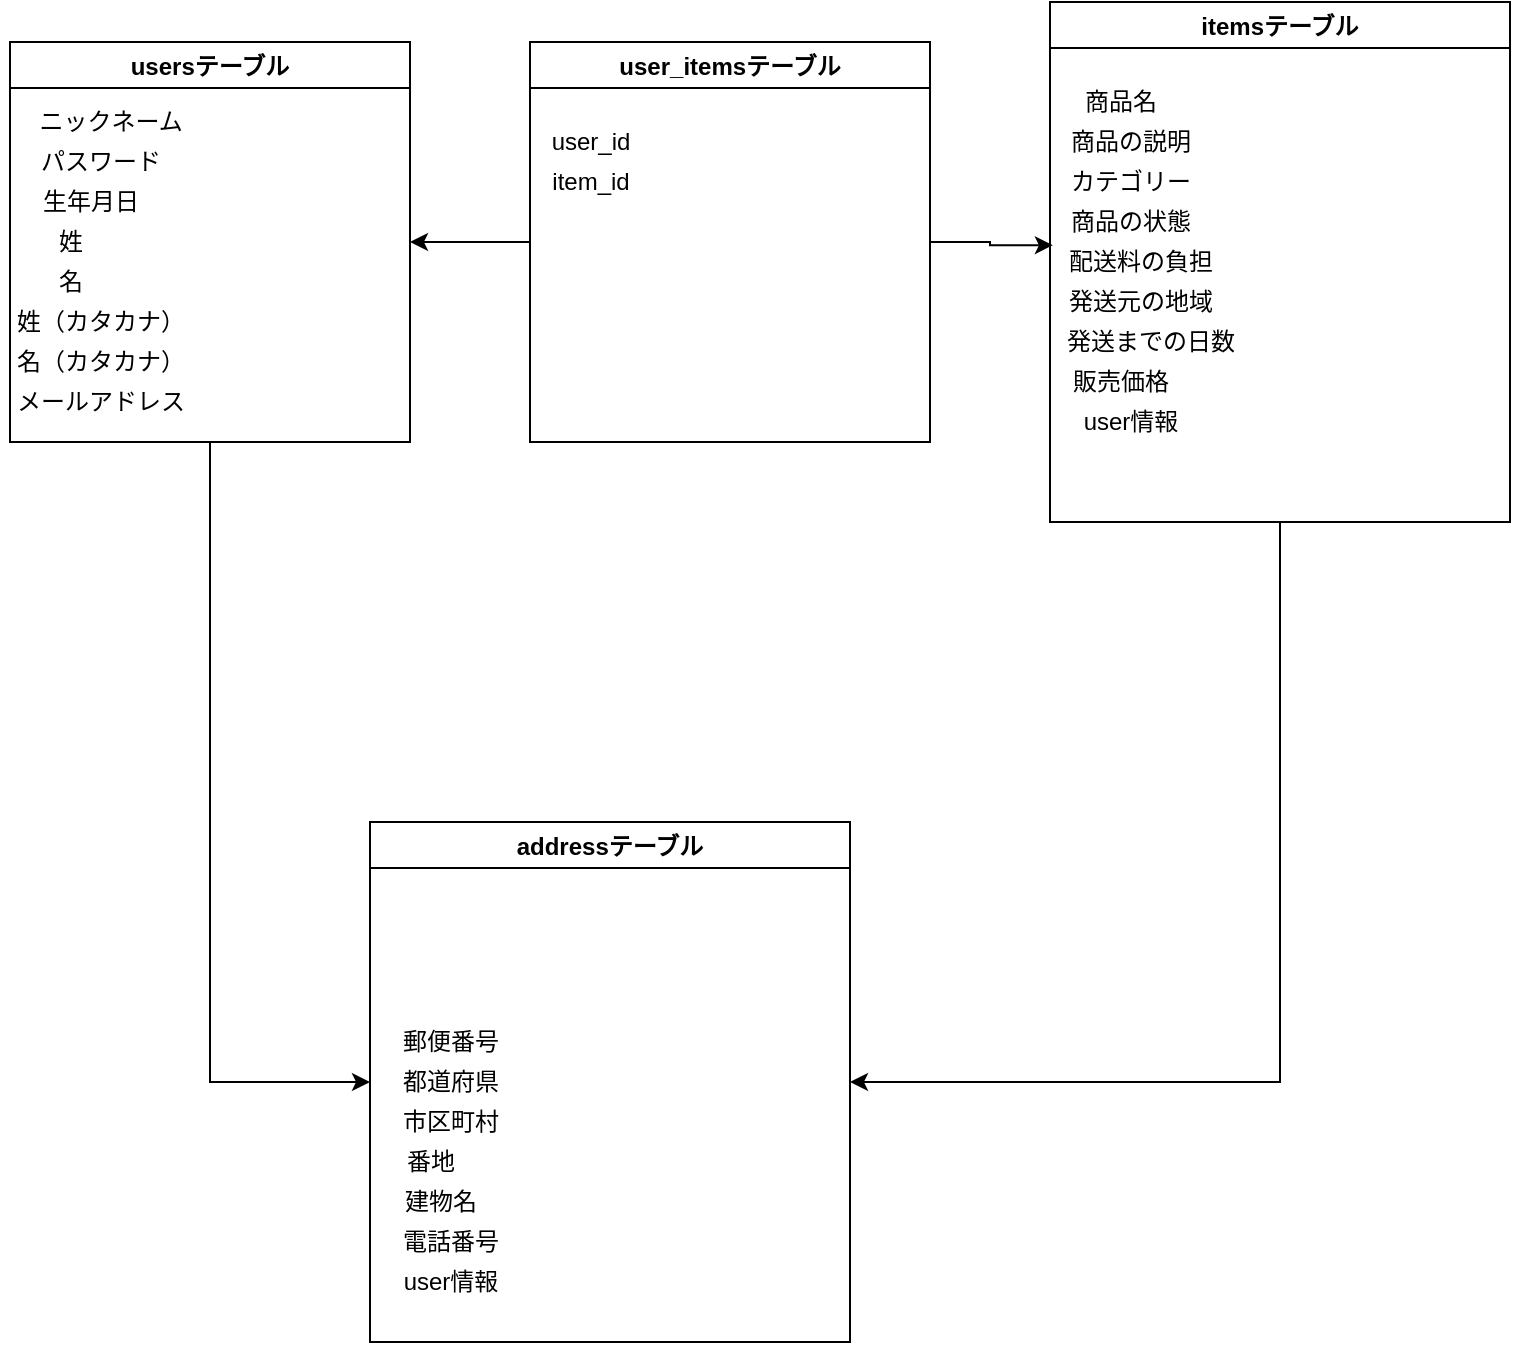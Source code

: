<mxfile version="13.10.0" type="embed">
    <diagram id="duKqR2IIZactQ63X0hb9" name="Page-1">
        <mxGraphModel dx="1016" dy="859" grid="1" gridSize="10" guides="1" tooltips="1" connect="1" arrows="1" fold="1" page="1" pageScale="1" pageWidth="827" pageHeight="1169" math="0" shadow="0">
            <root>
                <mxCell id="0"/>
                <mxCell id="1" parent="0"/>
                <mxCell id="32" style="edgeStyle=orthogonalEdgeStyle;rounded=0;orthogonalLoop=1;jettySize=auto;html=1;exitX=1;exitY=0.5;exitDx=0;exitDy=0;" edge="1" parent="1" source="2">
                    <mxGeometry relative="1" as="geometry">
                        <mxPoint x="240" y="180" as="targetPoint"/>
                    </mxGeometry>
                </mxCell>
                <mxCell id="34" style="edgeStyle=orthogonalEdgeStyle;rounded=0;orthogonalLoop=1;jettySize=auto;html=1;exitX=0.5;exitY=1;exitDx=0;exitDy=0;entryX=0;entryY=0.5;entryDx=0;entryDy=0;" edge="1" parent="1" source="2" target="4">
                    <mxGeometry relative="1" as="geometry"/>
                </mxCell>
                <mxCell id="2" value="usersテーブル" style="swimlane;" vertex="1" parent="1">
                    <mxGeometry x="40" y="80" width="200" height="200" as="geometry"/>
                </mxCell>
                <mxCell id="6" value="パスワード" style="text;html=1;align=center;verticalAlign=middle;resizable=0;points=[];autosize=1;" vertex="1" parent="2">
                    <mxGeometry x="10" y="50" width="70" height="20" as="geometry"/>
                </mxCell>
                <mxCell id="5" value="ニックネーム" style="text;html=1;align=center;verticalAlign=middle;resizable=0;points=[];autosize=1;" vertex="1" parent="2">
                    <mxGeometry x="5" y="30" width="90" height="20" as="geometry"/>
                </mxCell>
                <mxCell id="7" value="生年月日" style="text;html=1;align=center;verticalAlign=middle;resizable=0;points=[];autosize=1;" vertex="1" parent="2">
                    <mxGeometry x="10" y="70" width="60" height="20" as="geometry"/>
                </mxCell>
                <mxCell id="8" value="姓" style="text;html=1;align=center;verticalAlign=middle;resizable=0;points=[];autosize=1;" vertex="1" parent="2">
                    <mxGeometry x="15" y="90" width="30" height="20" as="geometry"/>
                </mxCell>
                <mxCell id="9" value="名" style="text;html=1;align=center;verticalAlign=middle;resizable=0;points=[];autosize=1;" vertex="1" parent="2">
                    <mxGeometry x="15" y="110" width="30" height="20" as="geometry"/>
                </mxCell>
                <mxCell id="40" value="姓（カタカナ）" style="text;html=1;align=center;verticalAlign=middle;resizable=0;points=[];autosize=1;" vertex="1" parent="2">
                    <mxGeometry x="-5" y="130" width="100" height="20" as="geometry"/>
                </mxCell>
                <mxCell id="41" value="名（カタカナ）" style="text;html=1;align=center;verticalAlign=middle;resizable=0;points=[];autosize=1;" vertex="1" parent="2">
                    <mxGeometry x="-5" y="150" width="100" height="20" as="geometry"/>
                </mxCell>
                <mxCell id="44" value="メールアドレス" style="text;html=1;align=center;verticalAlign=middle;resizable=0;points=[];autosize=1;" vertex="1" parent="2">
                    <mxGeometry x="-5" y="170" width="100" height="20" as="geometry"/>
                </mxCell>
                <mxCell id="33" style="edgeStyle=orthogonalEdgeStyle;rounded=0;orthogonalLoop=1;jettySize=auto;html=1;exitX=0.5;exitY=1;exitDx=0;exitDy=0;entryX=1;entryY=0.5;entryDx=0;entryDy=0;" edge="1" parent="1" source="3" target="4">
                    <mxGeometry relative="1" as="geometry"/>
                </mxCell>
                <mxCell id="3" value="itemsテーブル" style="swimlane;" vertex="1" parent="1">
                    <mxGeometry x="560" y="60" width="230" height="260" as="geometry"/>
                </mxCell>
                <mxCell id="14" value="カテゴリー" style="text;html=1;align=center;verticalAlign=middle;resizable=0;points=[];autosize=1;" vertex="1" parent="3">
                    <mxGeometry y="80" width="80" height="20" as="geometry"/>
                </mxCell>
                <mxCell id="15" value="商品の状態" style="text;html=1;align=center;verticalAlign=middle;resizable=0;points=[];autosize=1;" vertex="1" parent="3">
                    <mxGeometry y="100" width="80" height="20" as="geometry"/>
                </mxCell>
                <mxCell id="16" value="配送料の負担" style="text;html=1;align=center;verticalAlign=middle;resizable=0;points=[];autosize=1;" vertex="1" parent="3">
                    <mxGeometry y="120" width="90" height="20" as="geometry"/>
                </mxCell>
                <mxCell id="11" value="商品名" style="text;html=1;align=center;verticalAlign=middle;resizable=0;points=[];autosize=1;" vertex="1" parent="3">
                    <mxGeometry x="10" y="40" width="50" height="20" as="geometry"/>
                </mxCell>
                <mxCell id="12" value="商品の説明" style="text;html=1;align=center;verticalAlign=middle;resizable=0;points=[];autosize=1;" vertex="1" parent="3">
                    <mxGeometry y="60" width="80" height="20" as="geometry"/>
                </mxCell>
                <mxCell id="18" value="発送元の地域" style="text;html=1;align=center;verticalAlign=middle;resizable=0;points=[];autosize=1;" vertex="1" parent="3">
                    <mxGeometry y="140" width="90" height="20" as="geometry"/>
                </mxCell>
                <mxCell id="19" value="発送までの日数" style="text;html=1;align=center;verticalAlign=middle;resizable=0;points=[];autosize=1;" vertex="1" parent="3">
                    <mxGeometry y="160" width="100" height="20" as="geometry"/>
                </mxCell>
                <mxCell id="20" value="販売価格" style="text;html=1;align=center;verticalAlign=middle;resizable=0;points=[];autosize=1;" vertex="1" parent="3">
                    <mxGeometry x="5" y="180" width="60" height="20" as="geometry"/>
                </mxCell>
                <mxCell id="4" value="addressテーブル" style="swimlane;" vertex="1" parent="1">
                    <mxGeometry x="220" y="470" width="240" height="260" as="geometry"/>
                </mxCell>
                <mxCell id="24" value="郵便番号" style="text;html=1;align=center;verticalAlign=middle;resizable=0;points=[];autosize=1;" vertex="1" parent="4">
                    <mxGeometry x="10" y="100" width="60" height="20" as="geometry"/>
                </mxCell>
                <mxCell id="25" value="都道府県" style="text;html=1;align=center;verticalAlign=middle;resizable=0;points=[];autosize=1;" vertex="1" parent="4">
                    <mxGeometry x="10" y="120" width="60" height="20" as="geometry"/>
                </mxCell>
                <mxCell id="26" value="市区町村" style="text;html=1;align=center;verticalAlign=middle;resizable=0;points=[];autosize=1;" vertex="1" parent="4">
                    <mxGeometry x="10" y="140" width="60" height="20" as="geometry"/>
                </mxCell>
                <mxCell id="27" value="番地" style="text;html=1;align=center;verticalAlign=middle;resizable=0;points=[];autosize=1;" vertex="1" parent="4">
                    <mxGeometry x="10" y="160" width="40" height="20" as="geometry"/>
                </mxCell>
                <mxCell id="29" value="建物名" style="text;html=1;align=center;verticalAlign=middle;resizable=0;points=[];autosize=1;" vertex="1" parent="4">
                    <mxGeometry x="10" y="180" width="50" height="20" as="geometry"/>
                </mxCell>
                <mxCell id="31" value="電話番号" style="text;html=1;align=center;verticalAlign=middle;resizable=0;points=[];autosize=1;" vertex="1" parent="4">
                    <mxGeometry x="10" y="200" width="60" height="20" as="geometry"/>
                </mxCell>
                <mxCell id="42" value="user情報" style="text;html=1;align=center;verticalAlign=middle;resizable=0;points=[];autosize=1;" vertex="1" parent="4">
                    <mxGeometry x="10" y="220" width="60" height="20" as="geometry"/>
                </mxCell>
                <mxCell id="38" style="edgeStyle=orthogonalEdgeStyle;rounded=0;orthogonalLoop=1;jettySize=auto;html=1;exitX=0;exitY=0.5;exitDx=0;exitDy=0;entryX=1;entryY=0.5;entryDx=0;entryDy=0;" edge="1" parent="1" source="35" target="2">
                    <mxGeometry relative="1" as="geometry"/>
                </mxCell>
                <mxCell id="39" style="edgeStyle=orthogonalEdgeStyle;rounded=0;orthogonalLoop=1;jettySize=auto;html=1;exitX=1;exitY=0.5;exitDx=0;exitDy=0;entryX=0.016;entryY=0.08;entryDx=0;entryDy=0;entryPerimeter=0;" edge="1" parent="1" source="35" target="16">
                    <mxGeometry relative="1" as="geometry"/>
                </mxCell>
                <mxCell id="35" value="user_itemsテーブル" style="swimlane;" vertex="1" parent="1">
                    <mxGeometry x="300" y="80" width="200" height="200" as="geometry"/>
                </mxCell>
                <mxCell id="37" value="item_id" style="text;html=1;align=center;verticalAlign=middle;resizable=0;points=[];autosize=1;" vertex="1" parent="35">
                    <mxGeometry x="5" y="60" width="50" height="20" as="geometry"/>
                </mxCell>
                <mxCell id="36" value="user_id" style="text;html=1;align=center;verticalAlign=middle;resizable=0;points=[];autosize=1;" vertex="1" parent="1">
                    <mxGeometry x="305" y="120" width="50" height="20" as="geometry"/>
                </mxCell>
                <mxCell id="43" value="user情報" style="text;html=1;align=center;verticalAlign=middle;resizable=0;points=[];autosize=1;" vertex="1" parent="1">
                    <mxGeometry x="570" y="260" width="60" height="20" as="geometry"/>
                </mxCell>
            </root>
        </mxGraphModel>
    </diagram>
</mxfile>